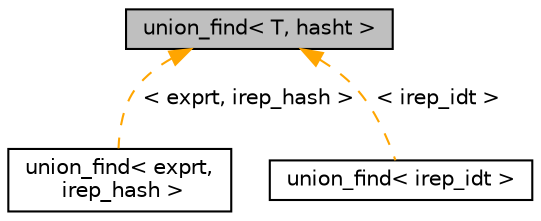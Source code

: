 digraph "union_find&lt; T, hasht &gt;"
{
 // LATEX_PDF_SIZE
  bgcolor="transparent";
  edge [fontname="Helvetica",fontsize="10",labelfontname="Helvetica",labelfontsize="10"];
  node [fontname="Helvetica",fontsize="10",shape=record];
  Node1 [label="union_find\< T, hasht \>",height=0.2,width=0.4,color="black", fillcolor="grey75", style="filled", fontcolor="black",tooltip=" "];
  Node1 -> Node2 [dir="back",color="orange",fontsize="10",style="dashed",label=" \< exprt, irep_hash \>" ,fontname="Helvetica"];
  Node2 [label="union_find\< exprt,\l irep_hash \>",height=0.2,width=0.4,color="black",URL="$classunion__find.html",tooltip=" "];
  Node1 -> Node3 [dir="back",color="orange",fontsize="10",style="dashed",label=" \< irep_idt \>" ,fontname="Helvetica"];
  Node3 [label="union_find\< irep_idt \>",height=0.2,width=0.4,color="black",URL="$classunion__find.html",tooltip=" "];
}

